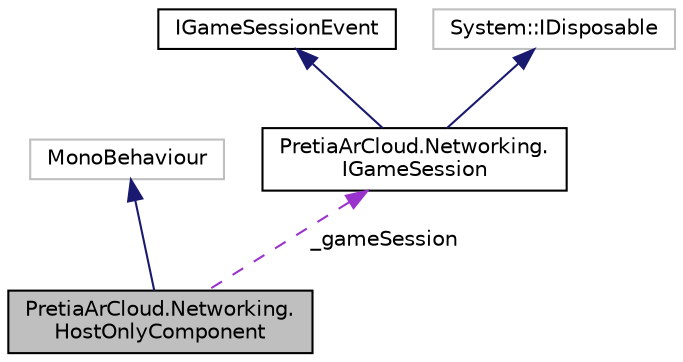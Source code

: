 digraph "PretiaArCloud.Networking.HostOnlyComponent"
{
 // LATEX_PDF_SIZE
  edge [fontname="Helvetica",fontsize="10",labelfontname="Helvetica",labelfontsize="10"];
  node [fontname="Helvetica",fontsize="10",shape=record];
  Node1 [label="PretiaArCloud.Networking.\lHostOnlyComponent",height=0.2,width=0.4,color="black", fillcolor="grey75", style="filled", fontcolor="black",tooltip=" "];
  Node2 -> Node1 [dir="back",color="midnightblue",fontsize="10",style="solid",fontname="Helvetica"];
  Node2 [label="MonoBehaviour",height=0.2,width=0.4,color="grey75", fillcolor="white", style="filled",tooltip=" "];
  Node3 -> Node1 [dir="back",color="darkorchid3",fontsize="10",style="dashed",label=" _gameSession" ,fontname="Helvetica"];
  Node3 [label="PretiaArCloud.Networking.\lIGameSession",height=0.2,width=0.4,color="black", fillcolor="white", style="filled",URL="$interfacePretiaArCloud_1_1Networking_1_1IGameSession.html",tooltip=" "];
  Node4 -> Node3 [dir="back",color="midnightblue",fontsize="10",style="solid",fontname="Helvetica"];
  Node4 [label="IGameSessionEvent",height=0.2,width=0.4,color="black", fillcolor="white", style="filled",URL="$interfacePretiaArCloud_1_1Networking_1_1IGameSessionEvent.html",tooltip=" "];
  Node5 -> Node3 [dir="back",color="midnightblue",fontsize="10",style="solid",fontname="Helvetica"];
  Node5 [label="System::IDisposable",height=0.2,width=0.4,color="grey75", fillcolor="white", style="filled",tooltip=" "];
}
